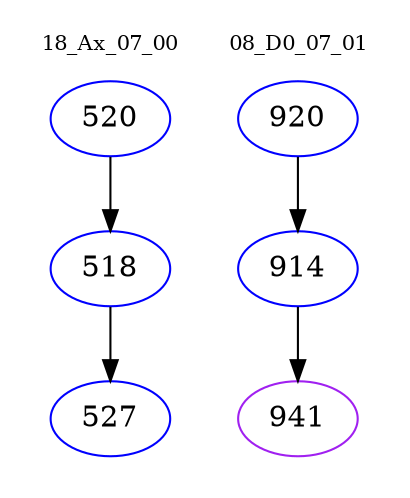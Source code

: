 digraph{
subgraph cluster_0 {
color = white
label = "18_Ax_07_00";
fontsize=10;
T0_520 [label="520", color="blue"]
T0_520 -> T0_518 [color="black"]
T0_518 [label="518", color="blue"]
T0_518 -> T0_527 [color="black"]
T0_527 [label="527", color="blue"]
}
subgraph cluster_1 {
color = white
label = "08_D0_07_01";
fontsize=10;
T1_920 [label="920", color="blue"]
T1_920 -> T1_914 [color="black"]
T1_914 [label="914", color="blue"]
T1_914 -> T1_941 [color="black"]
T1_941 [label="941", color="purple"]
}
}
